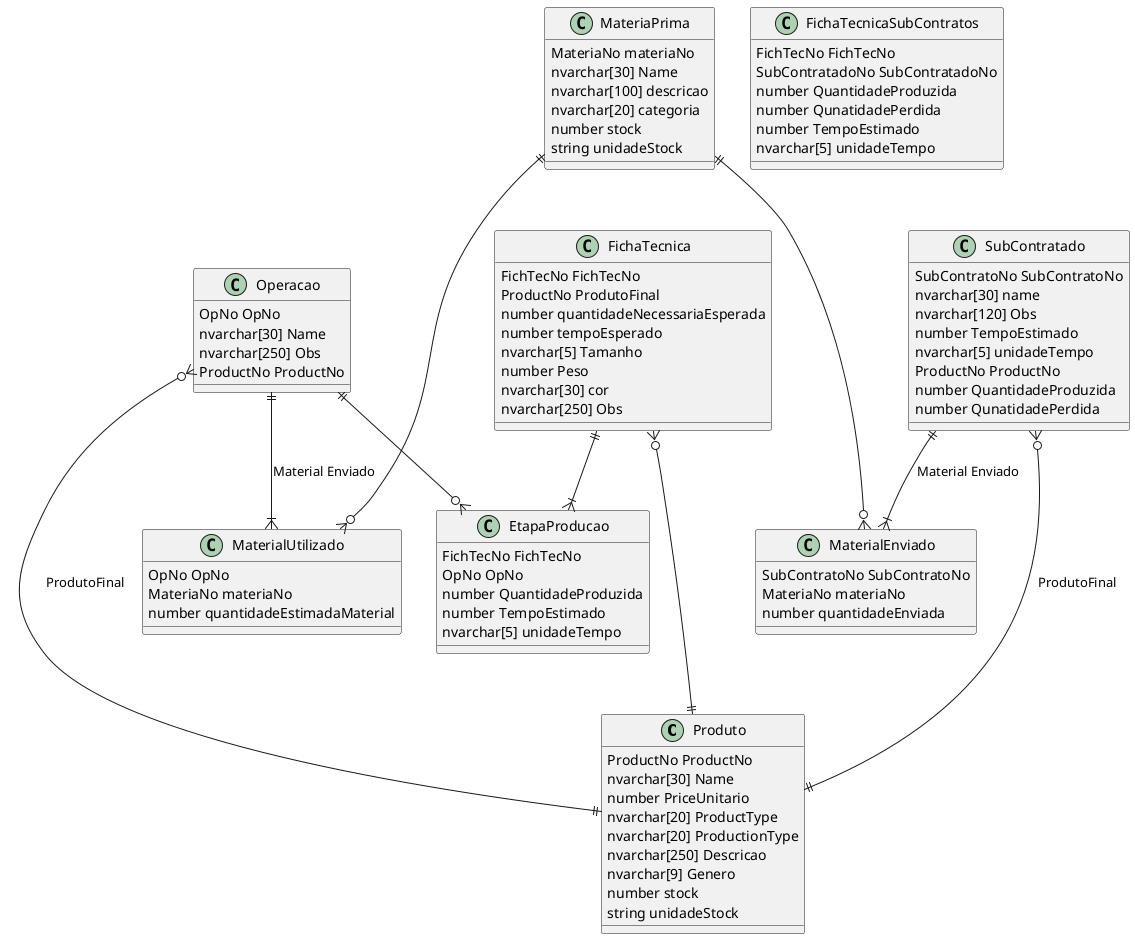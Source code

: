 @startuml Normalizacao

class Produto {
    ProductNo ProductNo
    nvarchar[30] Name 
    number PriceUnitario 
    nvarchar[20] ProductType
    nvarchar[20] ProductionType
    nvarchar[250] Descricao
    nvarchar[9] Genero
    number stock 
    string unidadeStock
}

class MateriaPrima {
    MateriaNo materiaNo
    nvarchar[30] Name 
    nvarchar[100] descricao
    nvarchar[20] categoria
    number stock 
    string unidadeStock
}

class Operacao {
    OpNo OpNo
    nvarchar[30] Name 
    nvarchar[250] Obs
    ProductNo ProductNo 
}

class MaterialUtilizado {
    OpNo OpNo 
    MateriaNo materiaNo
    number quantidadeEstimadaMaterial
}

class SubContratado {
    SubContratoNo SubContratoNo
    nvarchar[30] name
    nvarchar[120] Obs
    number TempoEstimado 
    nvarchar[5] unidadeTempo
    ProductNo ProductNo 
    number QuantidadeProduzida
    number QunatidadePerdida  
}

class MaterialEnviado {
    SubContratoNo SubContratoNo 
    MateriaNo materiaNo
    number quantidadeEnviada
}

class FichaTecnica {
    FichTecNo FichTecNo
    ProductNo ProdutoFinal
    number quantidadeNecessariaEsperada
    number tempoEsperado
    nvarchar[5] Tamanho
    number Peso
    nvarchar[30] cor
    nvarchar[250] Obs
}

class EtapaProducao {
    FichTecNo FichTecNo
    OpNo OpNo
    number QuantidadeProduzida  
    number TempoEstimado 
    nvarchar[5] unidadeTempo
}

class FichaTecnicaSubContratos {
    FichTecNo FichTecNo
    SubContratadoNo SubContratadoNo
    number QuantidadeProduzida
    number QunatidadePerdida
    number TempoEstimado 
    nvarchar[5] unidadeTempo
}

/'
Relacionamento da FichaTecnica
'/
FichaTecnica }o---|| Produto
FichaTecnica ||--|{ EtapaProducao
Operacao ||--o{ EtapaProducao

/'
Relacionamento Operacao
'/
Operacao }o---|| Produto: ProdutoFinal
Operacao ||--|{ MaterialUtilizado: Material Enviado
MateriaPrima ||---o{ MaterialUtilizado

/'Relacionamento SubContrato'/
SubContratado }o---|| Produto: ProdutoFinal
SubContratado ||--|{ MaterialEnviado: Material Enviado
MateriaPrima ||---o{ MaterialEnviado

@end